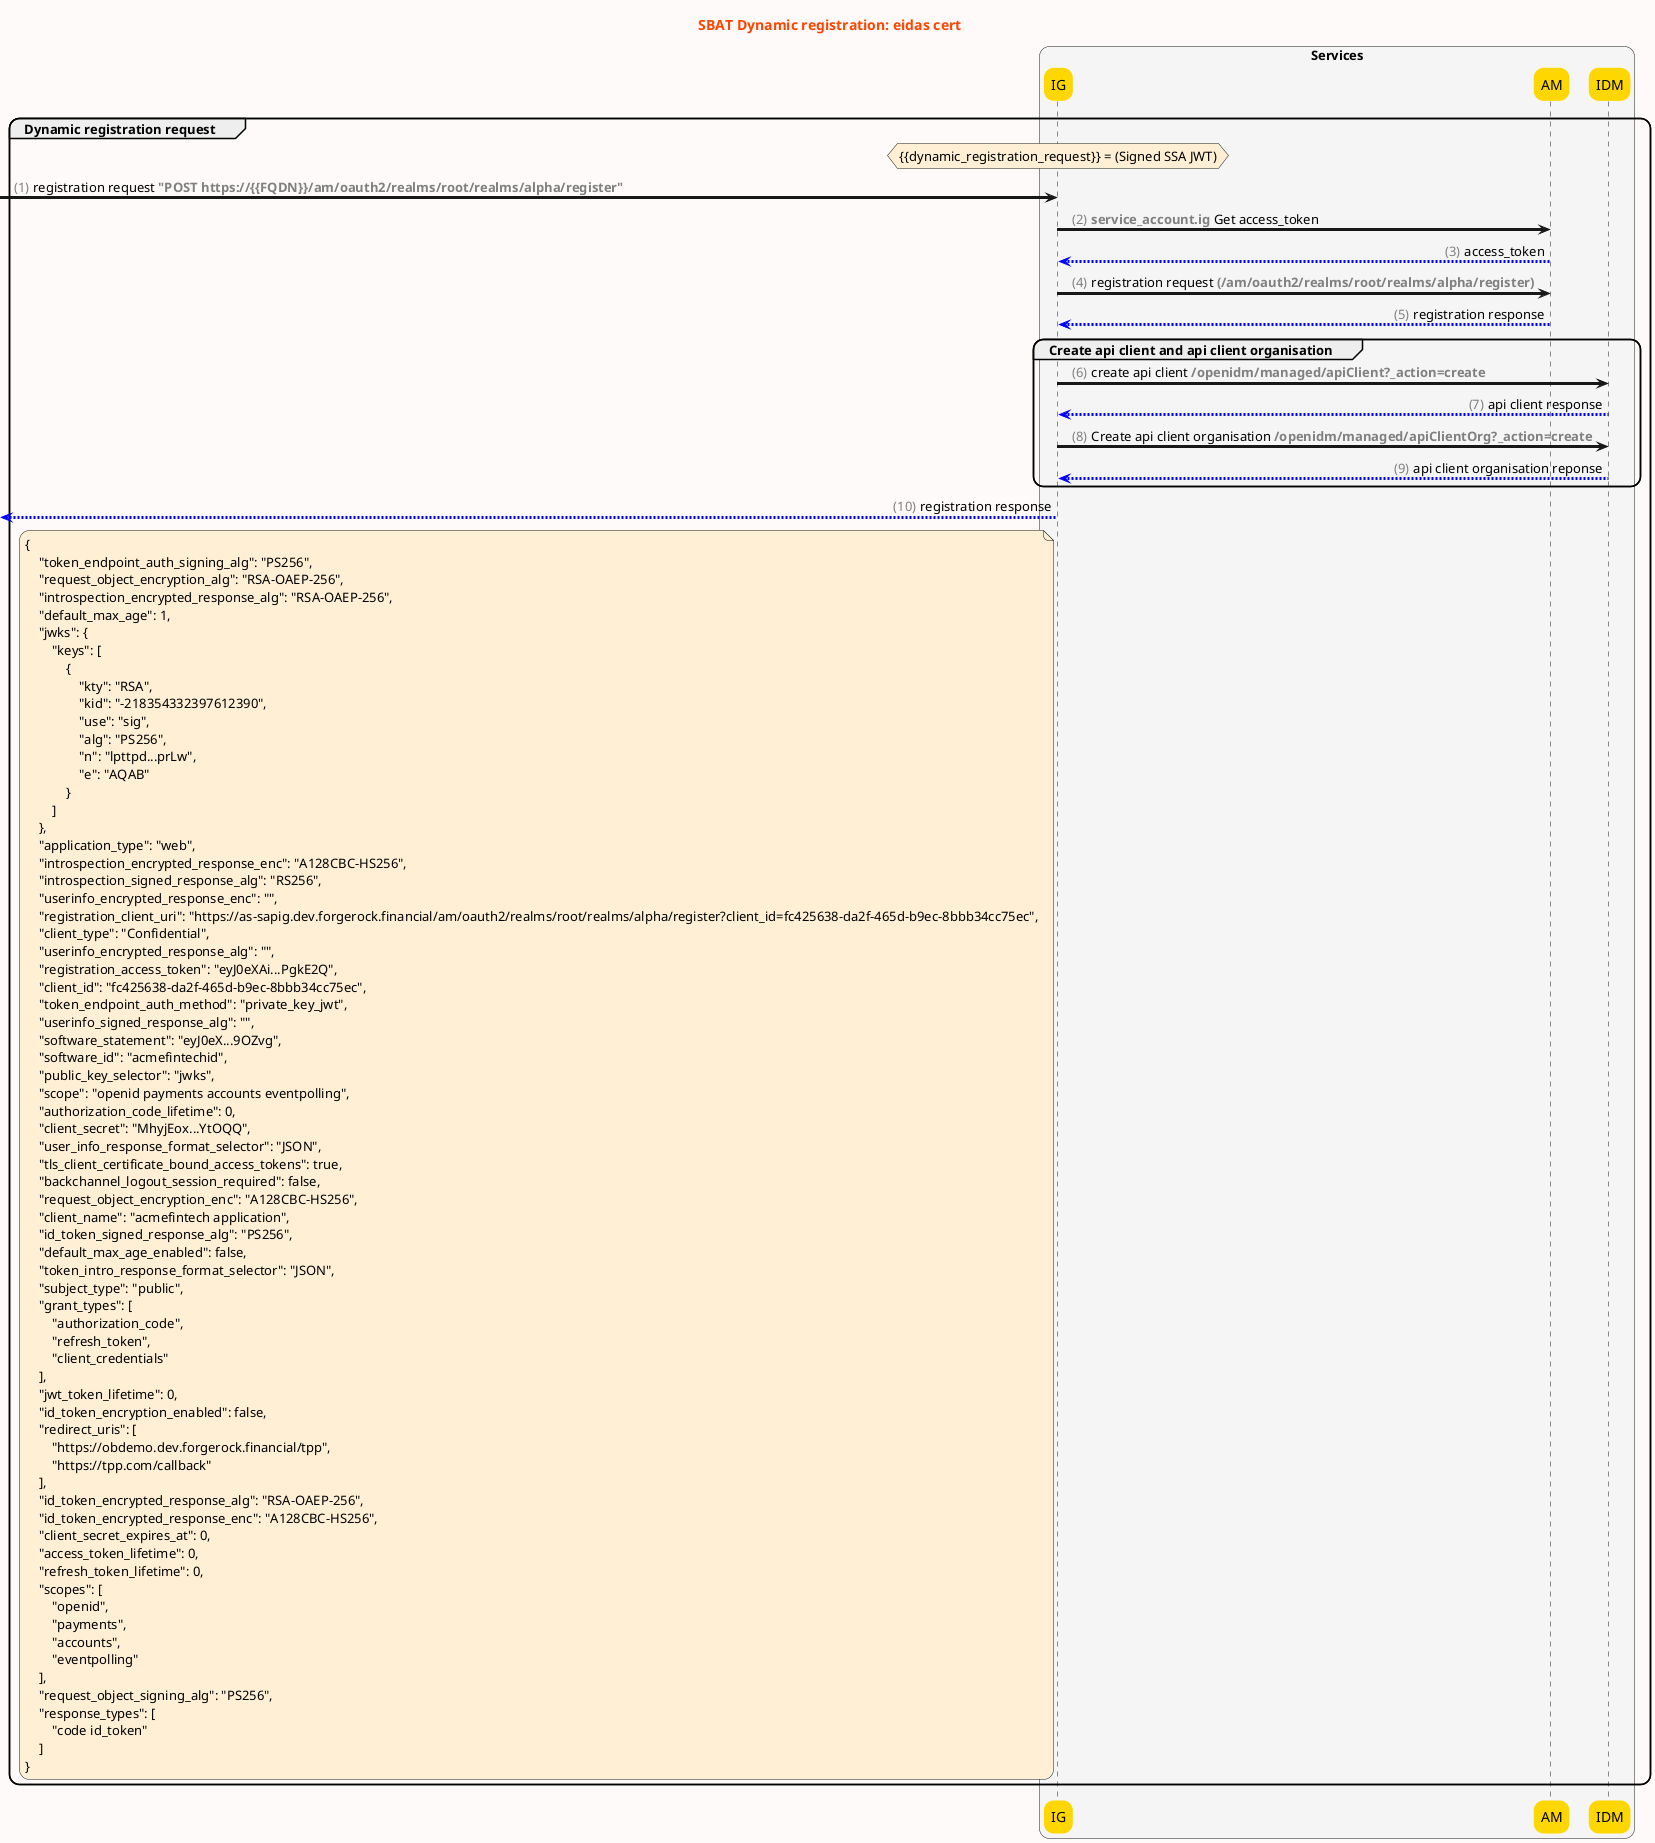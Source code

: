 @startuml
title <font color=orangered>SBAT Dynamic registration: eidas cert
' config '
skinparam backgroundColor #snow
skinparam sequenceArrowThickness 3
skinparam roundcorner 20
skinparam sequenceMessageAlign direction
skinparam sequence {
    ParticipantBorderColor gold
}
box "Services" #whitesmoke
    participant IG #gold
    participant AM #gold
    participant IDM #gold
end box

autonumber "<font color=grey>  (##)"

group Dynamic registration request
    hnote over IG #papayawhip
    {{dynamic_registration_request}} = (Signed SSA JWT)
    end hnote
    [-> IG: registration request **<font color=grey>"POST https://{{FQDN}}/am/oauth2/realms/root/realms/alpha/register"</font>**
    IG -> AM: **<font color=grey>service_account.ig</font>** Get access_token
    AM -[#0000FF]-> IG: access_token
    IG -> AM: registration request **<font color=grey>(/am/oauth2/realms/root/realms/alpha/register)</font>**
    AM -[#0000FF]-> IG: registration response
    group Create api client and api client organisation
        IG -> IDM: create api client **<font color=grey>/openidm/managed/apiClient?_action=create</font>**
        IDM -[#0000FF]-> IG: api client response
        IG -> IDM: Create api client organisation **<font color=grey>/openidm/managed/apiClientOrg?_action=create</font>**
        IDM -[#0000FF]-> IG: api client organisation reponse
    end group
    IG -[#0000FF]->[: registration response
    note left of IG #papayawhip
    {
        "token_endpoint_auth_signing_alg": "PS256",
        "request_object_encryption_alg": "RSA-OAEP-256",
        "introspection_encrypted_response_alg": "RSA-OAEP-256",
        "default_max_age": 1,
        "jwks": {
            "keys": [
                {
                    "kty": "RSA",
                    "kid": "-218354332397612390",
                    "use": "sig",
                    "alg": "PS256",
                    "n": "lpttpd...prLw",
                    "e": "AQAB"
                }
            ]
        },
        "application_type": "web",
        "introspection_encrypted_response_enc": "A128CBC-HS256",
        "introspection_signed_response_alg": "RS256",
        "userinfo_encrypted_response_enc": "",
        "registration_client_uri": "https://as-sapig.dev.forgerock.financial/am/oauth2/realms/root/realms/alpha/register?client_id=fc425638-da2f-465d-b9ec-8bbb34cc75ec",
        "client_type": "Confidential",
        "userinfo_encrypted_response_alg": "",
        "registration_access_token": "eyJ0eXAi...PgkE2Q",
        "client_id": "fc425638-da2f-465d-b9ec-8bbb34cc75ec",
        "token_endpoint_auth_method": "private_key_jwt",
        "userinfo_signed_response_alg": "",
        "software_statement": "eyJ0eX...9OZvg",
        "software_id": "acmefintechid",
        "public_key_selector": "jwks",
        "scope": "openid payments accounts eventpolling",
        "authorization_code_lifetime": 0,
        "client_secret": "MhyjEox...YtOQQ",
        "user_info_response_format_selector": "JSON",
        "tls_client_certificate_bound_access_tokens": true,
        "backchannel_logout_session_required": false,
        "request_object_encryption_enc": "A128CBC-HS256",
        "client_name": "acmefintech application",
        "id_token_signed_response_alg": "PS256",
        "default_max_age_enabled": false,
        "token_intro_response_format_selector": "JSON",
        "subject_type": "public",
        "grant_types": [
            "authorization_code",
            "refresh_token",
            "client_credentials"
        ],
        "jwt_token_lifetime": 0,
        "id_token_encryption_enabled": false,
        "redirect_uris": [
            "https://obdemo.dev.forgerock.financial/tpp",
            "https://tpp.com/callback"
        ],
        "id_token_encrypted_response_alg": "RSA-OAEP-256",
        "id_token_encrypted_response_enc": "A128CBC-HS256",
        "client_secret_expires_at": 0,
        "access_token_lifetime": 0,
        "refresh_token_lifetime": 0,
        "scopes": [
            "openid",
            "payments",
            "accounts",
            "eventpolling"
        ],
        "request_object_signing_alg": "PS256",
        "response_types": [
            "code id_token"
        ]
    }
    end note
end group
@enduml
